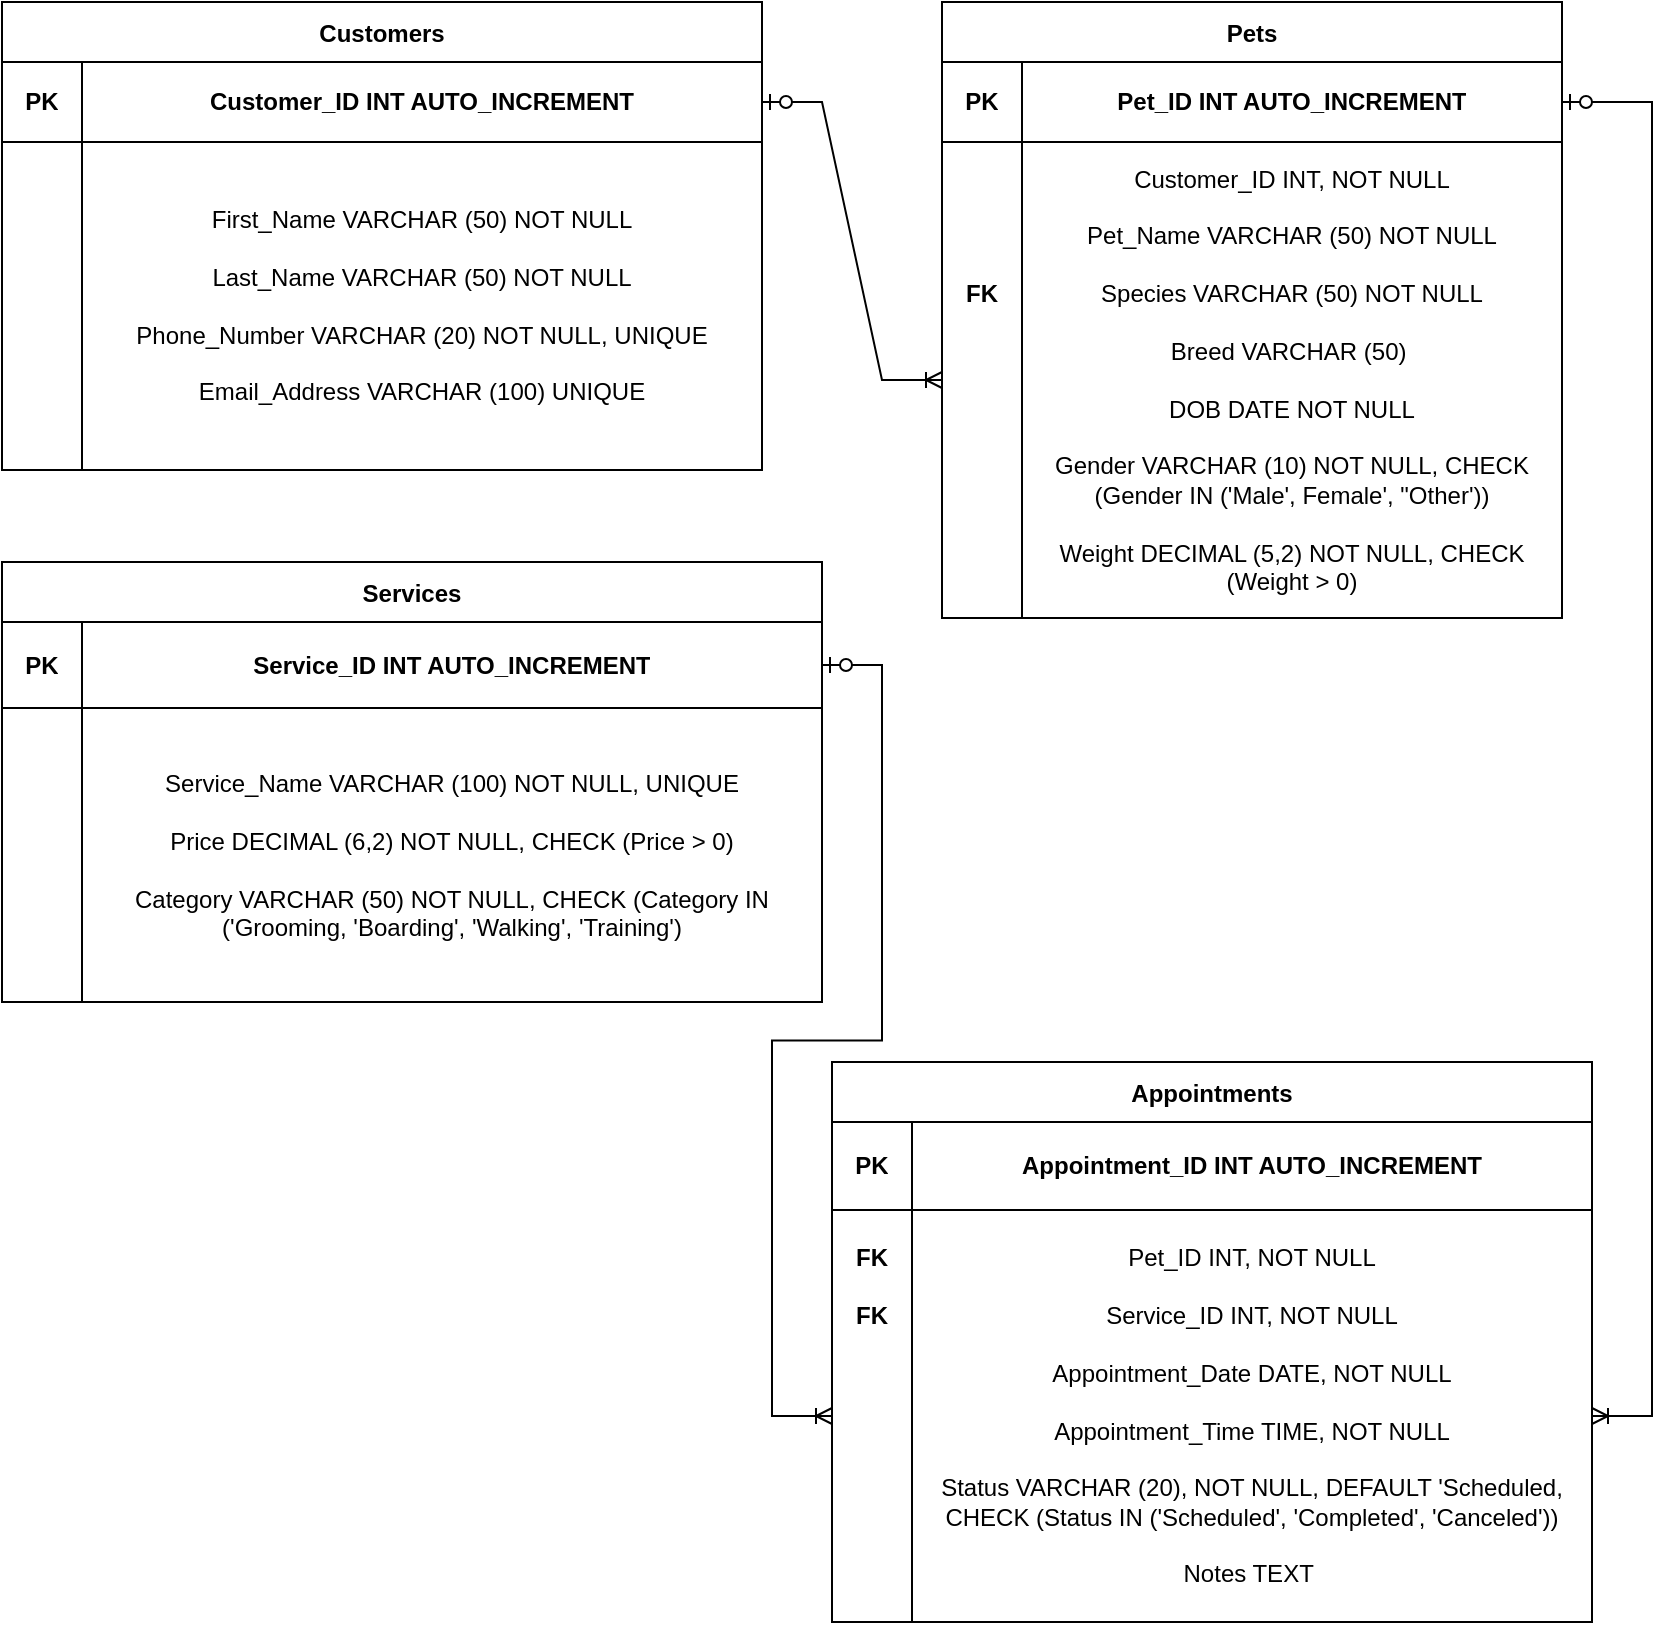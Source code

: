 <mxfile version="24.7.17">
  <diagram name="Page-1" id="WgAtz_9iF92KoYMVH6dx">
    <mxGraphModel dx="955" dy="411" grid="1" gridSize="10" guides="1" tooltips="1" connect="1" arrows="1" fold="1" page="1" pageScale="1" pageWidth="850" pageHeight="1100" math="0" shadow="0">
      <root>
        <mxCell id="0" />
        <mxCell id="1" parent="0" />
        <mxCell id="zJL2j_4uQa3A7hinkZck-28" value="Customers" style="shape=table;startSize=30;container=1;collapsible=0;childLayout=tableLayout;fontStyle=1" vertex="1" parent="1">
          <mxGeometry x="10" y="20" width="380" height="234" as="geometry" />
        </mxCell>
        <mxCell id="zJL2j_4uQa3A7hinkZck-29" value="" style="shape=tableRow;horizontal=0;startSize=0;swimlaneHead=0;swimlaneBody=0;strokeColor=inherit;top=0;left=0;bottom=0;right=0;collapsible=0;dropTarget=0;fillColor=none;points=[[0,0.5],[1,0.5]];portConstraint=eastwest;" vertex="1" parent="zJL2j_4uQa3A7hinkZck-28">
          <mxGeometry y="30" width="380" height="40" as="geometry" />
        </mxCell>
        <mxCell id="zJL2j_4uQa3A7hinkZck-30" value="&lt;b&gt;PK&lt;/b&gt;" style="shape=partialRectangle;html=1;whiteSpace=wrap;connectable=0;strokeColor=inherit;overflow=hidden;fillColor=none;top=0;left=0;bottom=0;right=0;pointerEvents=1;" vertex="1" parent="zJL2j_4uQa3A7hinkZck-29">
          <mxGeometry width="40" height="40" as="geometry">
            <mxRectangle width="40" height="40" as="alternateBounds" />
          </mxGeometry>
        </mxCell>
        <mxCell id="zJL2j_4uQa3A7hinkZck-31" value="&lt;b&gt;Customer_ID INT AUTO_INCREMENT&lt;/b&gt;" style="shape=partialRectangle;html=1;whiteSpace=wrap;connectable=0;strokeColor=inherit;overflow=hidden;fillColor=none;top=0;left=0;bottom=0;right=0;pointerEvents=1;" vertex="1" parent="zJL2j_4uQa3A7hinkZck-29">
          <mxGeometry x="40" width="340" height="40" as="geometry">
            <mxRectangle width="340" height="40" as="alternateBounds" />
          </mxGeometry>
        </mxCell>
        <mxCell id="zJL2j_4uQa3A7hinkZck-32" value="" style="shape=tableRow;horizontal=0;startSize=0;swimlaneHead=0;swimlaneBody=0;strokeColor=inherit;top=0;left=0;bottom=0;right=0;collapsible=0;dropTarget=0;fillColor=none;points=[[0,0.5],[1,0.5]];portConstraint=eastwest;" vertex="1" parent="zJL2j_4uQa3A7hinkZck-28">
          <mxGeometry y="70" width="380" height="164" as="geometry" />
        </mxCell>
        <mxCell id="zJL2j_4uQa3A7hinkZck-33" value="" style="shape=partialRectangle;html=1;whiteSpace=wrap;connectable=0;strokeColor=inherit;overflow=hidden;fillColor=none;top=0;left=0;bottom=0;right=0;pointerEvents=1;" vertex="1" parent="zJL2j_4uQa3A7hinkZck-32">
          <mxGeometry width="40" height="164" as="geometry">
            <mxRectangle width="40" height="164" as="alternateBounds" />
          </mxGeometry>
        </mxCell>
        <mxCell id="zJL2j_4uQa3A7hinkZck-34" value="First_Name VARCHAR (50) NOT NULL&lt;div&gt;&lt;br&gt;&lt;/div&gt;&lt;div&gt;Last_Name VARCHAR (50) NOT NULL&lt;br&gt;&lt;/div&gt;&lt;div&gt;&lt;br&gt;&lt;/div&gt;&lt;div&gt;Phone_Number VARCHAR (20) NOT NULL, UNIQUE&lt;br&gt;&lt;/div&gt;&lt;div&gt;&lt;br&gt;&lt;/div&gt;&lt;div&gt;&lt;div&gt;Email_Address VARCHAR (100) UNIQUE&lt;/div&gt;&lt;/div&gt;" style="shape=partialRectangle;html=1;whiteSpace=wrap;connectable=0;strokeColor=inherit;overflow=hidden;fillColor=none;top=0;left=0;bottom=0;right=0;pointerEvents=1;" vertex="1" parent="zJL2j_4uQa3A7hinkZck-32">
          <mxGeometry x="40" width="340" height="164" as="geometry">
            <mxRectangle width="340" height="164" as="alternateBounds" />
          </mxGeometry>
        </mxCell>
        <mxCell id="zJL2j_4uQa3A7hinkZck-35" value="Pets" style="shape=table;startSize=30;container=1;collapsible=0;childLayout=tableLayout;fontStyle=1" vertex="1" parent="1">
          <mxGeometry x="480" y="20" width="310" height="308" as="geometry" />
        </mxCell>
        <mxCell id="zJL2j_4uQa3A7hinkZck-36" value="" style="shape=tableRow;horizontal=0;startSize=0;swimlaneHead=0;swimlaneBody=0;strokeColor=inherit;top=0;left=0;bottom=0;right=0;collapsible=0;dropTarget=0;fillColor=none;points=[[0,0.5],[1,0.5]];portConstraint=eastwest;" vertex="1" parent="zJL2j_4uQa3A7hinkZck-35">
          <mxGeometry y="30" width="310" height="40" as="geometry" />
        </mxCell>
        <mxCell id="zJL2j_4uQa3A7hinkZck-37" value="&lt;b&gt;PK&lt;/b&gt;" style="shape=partialRectangle;html=1;whiteSpace=wrap;connectable=0;strokeColor=inherit;overflow=hidden;fillColor=none;top=0;left=0;bottom=0;right=0;pointerEvents=1;" vertex="1" parent="zJL2j_4uQa3A7hinkZck-36">
          <mxGeometry width="40" height="40" as="geometry">
            <mxRectangle width="40" height="40" as="alternateBounds" />
          </mxGeometry>
        </mxCell>
        <mxCell id="zJL2j_4uQa3A7hinkZck-38" value="&lt;b&gt;Pet_ID INT AUTO_INCREMENT&lt;/b&gt;" style="shape=partialRectangle;html=1;whiteSpace=wrap;connectable=0;strokeColor=inherit;overflow=hidden;fillColor=none;top=0;left=0;bottom=0;right=0;pointerEvents=1;" vertex="1" parent="zJL2j_4uQa3A7hinkZck-36">
          <mxGeometry x="40" width="270" height="40" as="geometry">
            <mxRectangle width="270" height="40" as="alternateBounds" />
          </mxGeometry>
        </mxCell>
        <mxCell id="zJL2j_4uQa3A7hinkZck-39" value="" style="shape=tableRow;horizontal=0;startSize=0;swimlaneHead=0;swimlaneBody=0;strokeColor=inherit;top=0;left=0;bottom=0;right=0;collapsible=0;dropTarget=0;fillColor=none;points=[[0,0.5],[1,0.5]];portConstraint=eastwest;" vertex="1" parent="zJL2j_4uQa3A7hinkZck-35">
          <mxGeometry y="70" width="310" height="238" as="geometry" />
        </mxCell>
        <mxCell id="zJL2j_4uQa3A7hinkZck-40" value="&lt;b&gt;FK&lt;/b&gt;&lt;div&gt;&lt;b&gt;&lt;br&gt;&lt;/b&gt;&lt;/div&gt;&lt;div&gt;&lt;b&gt;&lt;br&gt;&lt;/b&gt;&lt;/div&gt;&lt;div&gt;&lt;b&gt;&lt;br&gt;&lt;/b&gt;&lt;/div&gt;&lt;div&gt;&lt;b&gt;&lt;br&gt;&lt;/b&gt;&lt;/div&gt;&lt;div&gt;&lt;b&gt;&lt;br&gt;&lt;/b&gt;&lt;/div&gt;&lt;div&gt;&lt;b&gt;&lt;br&gt;&lt;/b&gt;&lt;/div&gt;" style="shape=partialRectangle;html=1;whiteSpace=wrap;connectable=0;strokeColor=inherit;overflow=hidden;fillColor=none;top=0;left=0;bottom=0;right=0;pointerEvents=1;" vertex="1" parent="zJL2j_4uQa3A7hinkZck-39">
          <mxGeometry width="40" height="238" as="geometry">
            <mxRectangle width="40" height="238" as="alternateBounds" />
          </mxGeometry>
        </mxCell>
        <mxCell id="zJL2j_4uQa3A7hinkZck-41" value="Customer_ID&amp;nbsp;INT, NOT NULL&lt;div&gt;&lt;br&gt;&lt;/div&gt;&lt;div&gt;Pet_Name VARCHAR (50) NOT NULL&lt;/div&gt;&lt;div&gt;&lt;br&gt;&lt;/div&gt;&lt;div&gt;Species VARCHAR (50) NOT NULL&lt;br&gt;&lt;/div&gt;&lt;div&gt;&lt;br&gt;&lt;/div&gt;&lt;div&gt;Breed VARCHAR (50)&amp;nbsp;&lt;br&gt;&lt;/div&gt;&lt;div&gt;&lt;br&gt;&lt;/div&gt;&lt;div&gt;DOB DATE NOT NULL&lt;/div&gt;&lt;div&gt;&lt;br&gt;&lt;/div&gt;&lt;div&gt;Gender VARCHAR (10) NOT NULL, CHECK (Gender IN (&#39;Male&#39;, Female&#39;, &quot;Other&#39;))&lt;/div&gt;&lt;div&gt;&lt;br&gt;&lt;/div&gt;&lt;div&gt;Weight DECIMAL (5,2) NOT NULL, CHECK (Weight &amp;gt; 0)&lt;/div&gt;" style="shape=partialRectangle;html=1;whiteSpace=wrap;connectable=0;strokeColor=inherit;overflow=hidden;fillColor=none;top=0;left=0;bottom=0;right=0;pointerEvents=1;" vertex="1" parent="zJL2j_4uQa3A7hinkZck-39">
          <mxGeometry x="40" width="270" height="238" as="geometry">
            <mxRectangle width="270" height="238" as="alternateBounds" />
          </mxGeometry>
        </mxCell>
        <mxCell id="zJL2j_4uQa3A7hinkZck-42" value="Services" style="shape=table;startSize=30;container=1;collapsible=0;childLayout=tableLayout;fontStyle=1" vertex="1" parent="1">
          <mxGeometry x="10" y="300" width="410" height="220" as="geometry" />
        </mxCell>
        <mxCell id="zJL2j_4uQa3A7hinkZck-43" value="" style="shape=tableRow;horizontal=0;startSize=0;swimlaneHead=0;swimlaneBody=0;strokeColor=inherit;top=0;left=0;bottom=0;right=0;collapsible=0;dropTarget=0;fillColor=none;points=[[0,0.5],[1,0.5]];portConstraint=eastwest;" vertex="1" parent="zJL2j_4uQa3A7hinkZck-42">
          <mxGeometry y="30" width="410" height="43" as="geometry" />
        </mxCell>
        <mxCell id="zJL2j_4uQa3A7hinkZck-44" value="&lt;b&gt;PK&lt;/b&gt;" style="shape=partialRectangle;html=1;whiteSpace=wrap;connectable=0;strokeColor=inherit;overflow=hidden;fillColor=none;top=0;left=0;bottom=0;right=0;pointerEvents=1;" vertex="1" parent="zJL2j_4uQa3A7hinkZck-43">
          <mxGeometry width="40" height="43" as="geometry">
            <mxRectangle width="40" height="43" as="alternateBounds" />
          </mxGeometry>
        </mxCell>
        <mxCell id="zJL2j_4uQa3A7hinkZck-45" value="&lt;b&gt;Service_ID INT AUTO_INCREMENT&lt;/b&gt;" style="shape=partialRectangle;html=1;whiteSpace=wrap;connectable=0;strokeColor=inherit;overflow=hidden;fillColor=none;top=0;left=0;bottom=0;right=0;pointerEvents=1;" vertex="1" parent="zJL2j_4uQa3A7hinkZck-43">
          <mxGeometry x="40" width="370" height="43" as="geometry">
            <mxRectangle width="370" height="43" as="alternateBounds" />
          </mxGeometry>
        </mxCell>
        <mxCell id="zJL2j_4uQa3A7hinkZck-46" value="" style="shape=tableRow;horizontal=0;startSize=0;swimlaneHead=0;swimlaneBody=0;strokeColor=inherit;top=0;left=0;bottom=0;right=0;collapsible=0;dropTarget=0;fillColor=none;points=[[0,0.5],[1,0.5]];portConstraint=eastwest;" vertex="1" parent="zJL2j_4uQa3A7hinkZck-42">
          <mxGeometry y="73" width="410" height="147" as="geometry" />
        </mxCell>
        <mxCell id="zJL2j_4uQa3A7hinkZck-47" value="" style="shape=partialRectangle;html=1;whiteSpace=wrap;connectable=0;strokeColor=inherit;overflow=hidden;fillColor=none;top=0;left=0;bottom=0;right=0;pointerEvents=1;" vertex="1" parent="zJL2j_4uQa3A7hinkZck-46">
          <mxGeometry width="40" height="147" as="geometry">
            <mxRectangle width="40" height="147" as="alternateBounds" />
          </mxGeometry>
        </mxCell>
        <mxCell id="zJL2j_4uQa3A7hinkZck-48" value="Service_Name VARCHAR (100) NOT NULL, UNIQUE&lt;div&gt;&lt;br&gt;&lt;/div&gt;&lt;div&gt;Price DECIMAL (6,2) NOT NULL, CHECK (Price &amp;gt; 0)&lt;/div&gt;&lt;div&gt;&lt;br&gt;&lt;/div&gt;&lt;div&gt;Category VARCHAR (50) NOT NULL, CHECK (Category IN (&#39;Grooming, &#39;Boarding&#39;, &#39;Walking&#39;,&amp;nbsp;&lt;span style=&quot;background-color: initial;&quot;&gt;&#39;Training&#39;&lt;/span&gt;&lt;span style=&quot;background-color: initial;&quot;&gt;)&lt;/span&gt;&lt;/div&gt;" style="shape=partialRectangle;html=1;whiteSpace=wrap;connectable=0;strokeColor=inherit;overflow=hidden;fillColor=none;top=0;left=0;bottom=0;right=0;pointerEvents=1;" vertex="1" parent="zJL2j_4uQa3A7hinkZck-46">
          <mxGeometry x="40" width="370" height="147" as="geometry">
            <mxRectangle width="370" height="147" as="alternateBounds" />
          </mxGeometry>
        </mxCell>
        <mxCell id="zJL2j_4uQa3A7hinkZck-49" value="Appointments" style="shape=table;startSize=30;container=1;collapsible=0;childLayout=tableLayout;fontStyle=1" vertex="1" parent="1">
          <mxGeometry x="425" y="550" width="380" height="280" as="geometry" />
        </mxCell>
        <mxCell id="zJL2j_4uQa3A7hinkZck-50" value="" style="shape=tableRow;horizontal=0;startSize=0;swimlaneHead=0;swimlaneBody=0;strokeColor=inherit;top=0;left=0;bottom=0;right=0;collapsible=0;dropTarget=0;fillColor=none;points=[[0,0.5],[1,0.5]];portConstraint=eastwest;" vertex="1" parent="zJL2j_4uQa3A7hinkZck-49">
          <mxGeometry y="30" width="380" height="44" as="geometry" />
        </mxCell>
        <mxCell id="zJL2j_4uQa3A7hinkZck-51" value="&lt;b&gt;PK&lt;/b&gt;" style="shape=partialRectangle;html=1;whiteSpace=wrap;connectable=0;strokeColor=inherit;overflow=hidden;fillColor=none;top=0;left=0;bottom=0;right=0;pointerEvents=1;" vertex="1" parent="zJL2j_4uQa3A7hinkZck-50">
          <mxGeometry width="40" height="44" as="geometry">
            <mxRectangle width="40" height="44" as="alternateBounds" />
          </mxGeometry>
        </mxCell>
        <mxCell id="zJL2j_4uQa3A7hinkZck-52" value="&lt;b&gt;Appointment_ID INT AUTO_INCREMENT&lt;/b&gt;" style="shape=partialRectangle;html=1;whiteSpace=wrap;connectable=0;strokeColor=inherit;overflow=hidden;fillColor=none;top=0;left=0;bottom=0;right=0;pointerEvents=1;" vertex="1" parent="zJL2j_4uQa3A7hinkZck-50">
          <mxGeometry x="40" width="340" height="44" as="geometry">
            <mxRectangle width="340" height="44" as="alternateBounds" />
          </mxGeometry>
        </mxCell>
        <mxCell id="zJL2j_4uQa3A7hinkZck-53" value="" style="shape=tableRow;horizontal=0;startSize=0;swimlaneHead=0;swimlaneBody=0;strokeColor=inherit;top=0;left=0;bottom=0;right=0;collapsible=0;dropTarget=0;fillColor=none;points=[[0,0.5],[1,0.5]];portConstraint=eastwest;" vertex="1" parent="zJL2j_4uQa3A7hinkZck-49">
          <mxGeometry y="74" width="380" height="206" as="geometry" />
        </mxCell>
        <mxCell id="zJL2j_4uQa3A7hinkZck-54" value="&lt;div&gt;&lt;b style=&quot;background-color: initial;&quot;&gt;FK&lt;/b&gt;&lt;br&gt;&lt;/div&gt;&lt;div&gt;&lt;b&gt;&lt;br&gt;&lt;/b&gt;&lt;/div&gt;&lt;div&gt;&lt;b&gt;FK&lt;/b&gt;&lt;/div&gt;&lt;div&gt;&lt;b&gt;&lt;br&gt;&lt;/b&gt;&lt;/div&gt;&lt;div&gt;&lt;b&gt;&lt;br&gt;&lt;/b&gt;&lt;/div&gt;&lt;div&gt;&lt;b&gt;&lt;br&gt;&lt;/b&gt;&lt;/div&gt;&lt;div&gt;&lt;b&gt;&lt;br&gt;&lt;/b&gt;&lt;/div&gt;&lt;div&gt;&lt;b&gt;&lt;br&gt;&lt;/b&gt;&lt;/div&gt;&lt;div&gt;&lt;b&gt;&lt;br&gt;&lt;/b&gt;&lt;/div&gt;&lt;div&gt;&lt;b&gt;&lt;br&gt;&lt;/b&gt;&lt;/div&gt;&lt;div&gt;&lt;b&gt;&lt;br&gt;&lt;/b&gt;&lt;/div&gt;&lt;div&gt;&lt;b&gt;&lt;br&gt;&lt;/b&gt;&lt;/div&gt;" style="shape=partialRectangle;html=1;whiteSpace=wrap;connectable=0;strokeColor=inherit;overflow=hidden;fillColor=none;top=0;left=0;bottom=0;right=0;pointerEvents=1;" vertex="1" parent="zJL2j_4uQa3A7hinkZck-53">
          <mxGeometry width="40" height="206" as="geometry">
            <mxRectangle width="40" height="206" as="alternateBounds" />
          </mxGeometry>
        </mxCell>
        <mxCell id="zJL2j_4uQa3A7hinkZck-55" value="&lt;div&gt;Pet_ID INT, NOT NULL&lt;/div&gt;&lt;div&gt;&lt;span style=&quot;background-color: initial;&quot;&gt;&lt;br&gt;&lt;/span&gt;&lt;/div&gt;&lt;div&gt;&lt;span style=&quot;background-color: initial;&quot;&gt;Service_ID INT, NOT NULL&lt;/span&gt;&lt;br&gt;&lt;/div&gt;&lt;div&gt;&lt;span style=&quot;background-color: initial;&quot;&gt;&lt;br&gt;&lt;/span&gt;&lt;/div&gt;&lt;div&gt;Appointment_Date DATE, NOT NULL&lt;/div&gt;&lt;div&gt;&lt;br&gt;&lt;/div&gt;&lt;div&gt;Appointment_Time TIME, NOT NULL&lt;/div&gt;&lt;div&gt;&lt;br&gt;&lt;/div&gt;&lt;div&gt;Status VARCHAR (20), NOT NULL, DEFAULT &#39;Scheduled, CHECK (Status IN (&#39;Scheduled&#39;, &#39;Completed&#39;, &#39;Canceled&#39;))&lt;/div&gt;&lt;div&gt;&lt;br&gt;&lt;/div&gt;&lt;div&gt;Notes TEXT&amp;nbsp;&lt;/div&gt;" style="shape=partialRectangle;html=1;whiteSpace=wrap;connectable=0;strokeColor=inherit;overflow=hidden;fillColor=none;top=0;left=0;bottom=0;right=0;pointerEvents=1;" vertex="1" parent="zJL2j_4uQa3A7hinkZck-53">
          <mxGeometry x="40" width="340" height="206" as="geometry">
            <mxRectangle width="340" height="206" as="alternateBounds" />
          </mxGeometry>
        </mxCell>
        <mxCell id="zJL2j_4uQa3A7hinkZck-56" value="" style="edgeStyle=entityRelationEdgeStyle;fontSize=12;html=1;endArrow=ERoneToMany;startArrow=ERzeroToOne;rounded=0;exitX=1;exitY=0.5;exitDx=0;exitDy=0;" edge="1" parent="1" source="zJL2j_4uQa3A7hinkZck-36" target="zJL2j_4uQa3A7hinkZck-53">
          <mxGeometry width="100" height="100" relative="1" as="geometry">
            <mxPoint x="880" y="350" as="sourcePoint" />
            <mxPoint x="580" y="370" as="targetPoint" />
          </mxGeometry>
        </mxCell>
        <mxCell id="zJL2j_4uQa3A7hinkZck-57" value="" style="edgeStyle=entityRelationEdgeStyle;fontSize=12;html=1;endArrow=ERoneToMany;startArrow=ERzeroToOne;rounded=0;exitX=1;exitY=0.5;exitDx=0;exitDy=0;entryX=0;entryY=0.5;entryDx=0;entryDy=0;" edge="1" parent="1" source="zJL2j_4uQa3A7hinkZck-29" target="zJL2j_4uQa3A7hinkZck-39">
          <mxGeometry width="100" height="100" relative="1" as="geometry">
            <mxPoint x="500" y="230" as="sourcePoint" />
            <mxPoint x="600" y="130" as="targetPoint" />
          </mxGeometry>
        </mxCell>
        <mxCell id="zJL2j_4uQa3A7hinkZck-58" value="" style="edgeStyle=entityRelationEdgeStyle;fontSize=12;html=1;endArrow=ERoneToMany;startArrow=ERzeroToOne;rounded=0;exitX=1;exitY=0.5;exitDx=0;exitDy=0;" edge="1" parent="1" source="zJL2j_4uQa3A7hinkZck-43" target="zJL2j_4uQa3A7hinkZck-53">
          <mxGeometry width="100" height="100" relative="1" as="geometry">
            <mxPoint x="500" y="520" as="sourcePoint" />
            <mxPoint x="600" y="420" as="targetPoint" />
          </mxGeometry>
        </mxCell>
      </root>
    </mxGraphModel>
  </diagram>
</mxfile>
